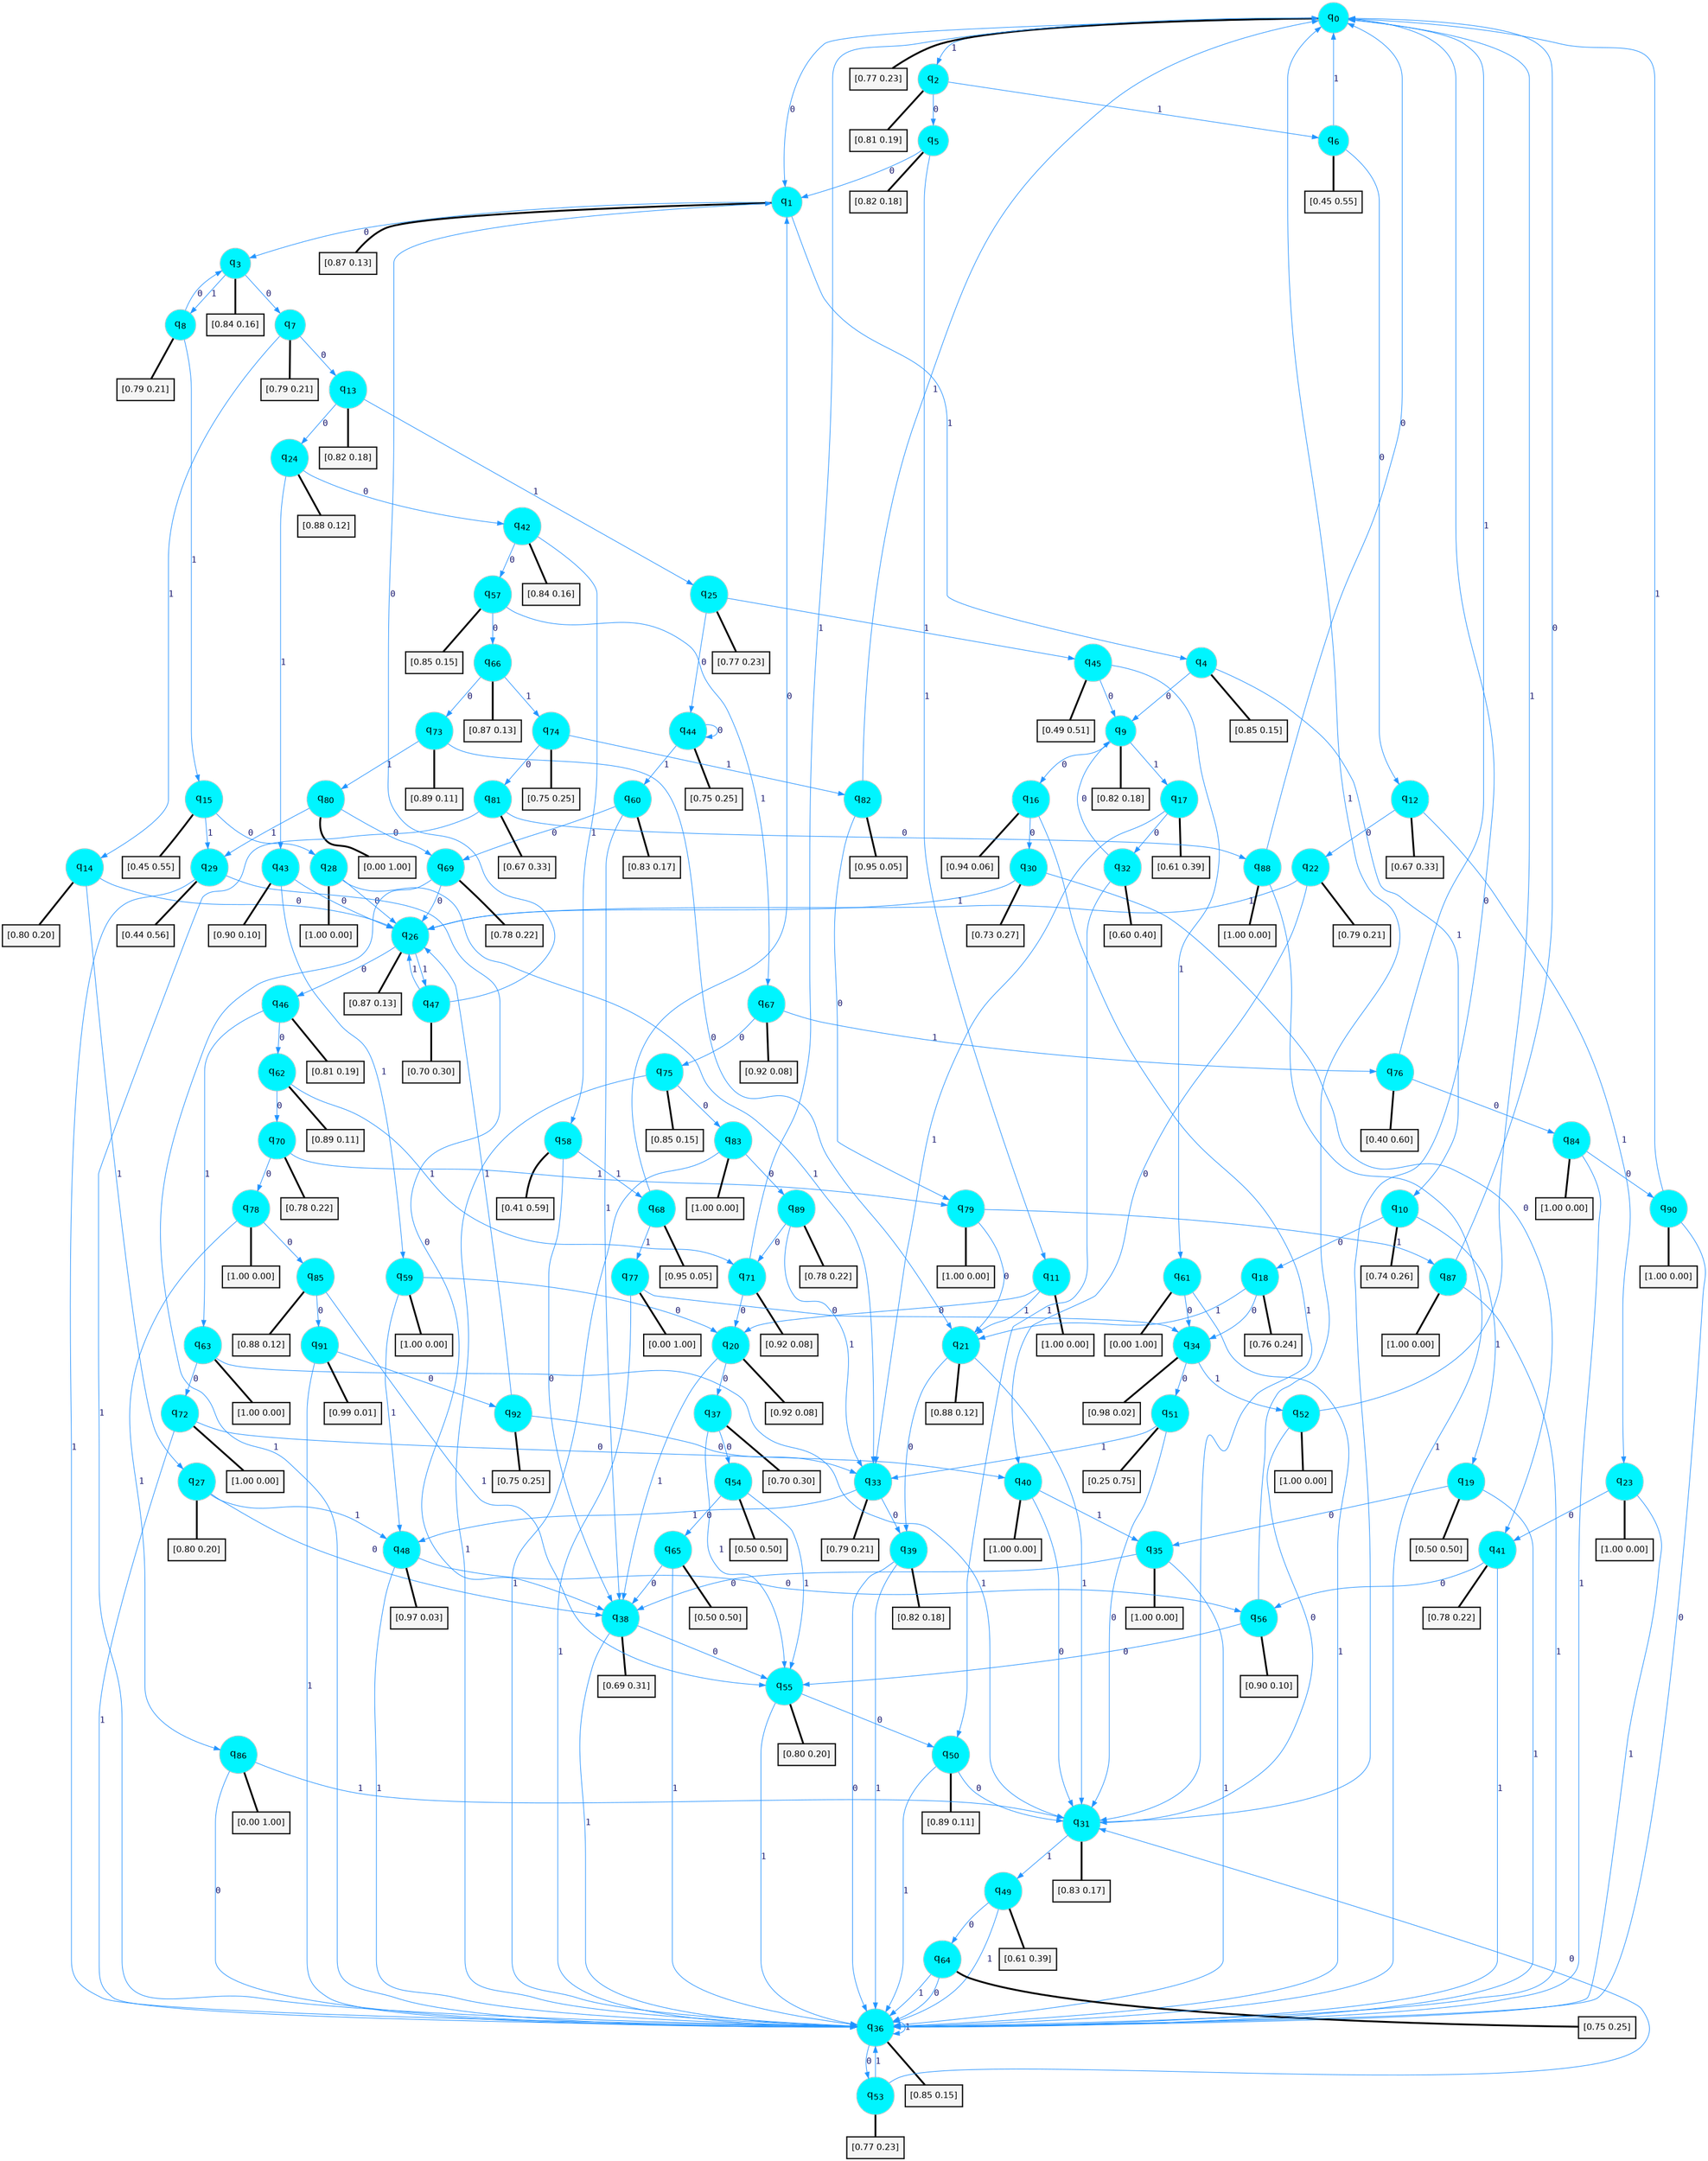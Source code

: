 digraph G {
graph [
bgcolor=transparent, dpi=300, rankdir=TD, size="40,25"];
node [
color=gray, fillcolor=turquoise1, fontcolor=black, fontname=Helvetica, fontsize=16, fontweight=bold, shape=circle, style=filled];
edge [
arrowsize=1, color=dodgerblue1, fontcolor=midnightblue, fontname=courier, fontweight=bold, penwidth=1, style=solid, weight=20];
0[label=<q<SUB>0</SUB>>];
1[label=<q<SUB>1</SUB>>];
2[label=<q<SUB>2</SUB>>];
3[label=<q<SUB>3</SUB>>];
4[label=<q<SUB>4</SUB>>];
5[label=<q<SUB>5</SUB>>];
6[label=<q<SUB>6</SUB>>];
7[label=<q<SUB>7</SUB>>];
8[label=<q<SUB>8</SUB>>];
9[label=<q<SUB>9</SUB>>];
10[label=<q<SUB>10</SUB>>];
11[label=<q<SUB>11</SUB>>];
12[label=<q<SUB>12</SUB>>];
13[label=<q<SUB>13</SUB>>];
14[label=<q<SUB>14</SUB>>];
15[label=<q<SUB>15</SUB>>];
16[label=<q<SUB>16</SUB>>];
17[label=<q<SUB>17</SUB>>];
18[label=<q<SUB>18</SUB>>];
19[label=<q<SUB>19</SUB>>];
20[label=<q<SUB>20</SUB>>];
21[label=<q<SUB>21</SUB>>];
22[label=<q<SUB>22</SUB>>];
23[label=<q<SUB>23</SUB>>];
24[label=<q<SUB>24</SUB>>];
25[label=<q<SUB>25</SUB>>];
26[label=<q<SUB>26</SUB>>];
27[label=<q<SUB>27</SUB>>];
28[label=<q<SUB>28</SUB>>];
29[label=<q<SUB>29</SUB>>];
30[label=<q<SUB>30</SUB>>];
31[label=<q<SUB>31</SUB>>];
32[label=<q<SUB>32</SUB>>];
33[label=<q<SUB>33</SUB>>];
34[label=<q<SUB>34</SUB>>];
35[label=<q<SUB>35</SUB>>];
36[label=<q<SUB>36</SUB>>];
37[label=<q<SUB>37</SUB>>];
38[label=<q<SUB>38</SUB>>];
39[label=<q<SUB>39</SUB>>];
40[label=<q<SUB>40</SUB>>];
41[label=<q<SUB>41</SUB>>];
42[label=<q<SUB>42</SUB>>];
43[label=<q<SUB>43</SUB>>];
44[label=<q<SUB>44</SUB>>];
45[label=<q<SUB>45</SUB>>];
46[label=<q<SUB>46</SUB>>];
47[label=<q<SUB>47</SUB>>];
48[label=<q<SUB>48</SUB>>];
49[label=<q<SUB>49</SUB>>];
50[label=<q<SUB>50</SUB>>];
51[label=<q<SUB>51</SUB>>];
52[label=<q<SUB>52</SUB>>];
53[label=<q<SUB>53</SUB>>];
54[label=<q<SUB>54</SUB>>];
55[label=<q<SUB>55</SUB>>];
56[label=<q<SUB>56</SUB>>];
57[label=<q<SUB>57</SUB>>];
58[label=<q<SUB>58</SUB>>];
59[label=<q<SUB>59</SUB>>];
60[label=<q<SUB>60</SUB>>];
61[label=<q<SUB>61</SUB>>];
62[label=<q<SUB>62</SUB>>];
63[label=<q<SUB>63</SUB>>];
64[label=<q<SUB>64</SUB>>];
65[label=<q<SUB>65</SUB>>];
66[label=<q<SUB>66</SUB>>];
67[label=<q<SUB>67</SUB>>];
68[label=<q<SUB>68</SUB>>];
69[label=<q<SUB>69</SUB>>];
70[label=<q<SUB>70</SUB>>];
71[label=<q<SUB>71</SUB>>];
72[label=<q<SUB>72</SUB>>];
73[label=<q<SUB>73</SUB>>];
74[label=<q<SUB>74</SUB>>];
75[label=<q<SUB>75</SUB>>];
76[label=<q<SUB>76</SUB>>];
77[label=<q<SUB>77</SUB>>];
78[label=<q<SUB>78</SUB>>];
79[label=<q<SUB>79</SUB>>];
80[label=<q<SUB>80</SUB>>];
81[label=<q<SUB>81</SUB>>];
82[label=<q<SUB>82</SUB>>];
83[label=<q<SUB>83</SUB>>];
84[label=<q<SUB>84</SUB>>];
85[label=<q<SUB>85</SUB>>];
86[label=<q<SUB>86</SUB>>];
87[label=<q<SUB>87</SUB>>];
88[label=<q<SUB>88</SUB>>];
89[label=<q<SUB>89</SUB>>];
90[label=<q<SUB>90</SUB>>];
91[label=<q<SUB>91</SUB>>];
92[label=<q<SUB>92</SUB>>];
93[label="[0.77 0.23]", shape=box,fontcolor=black, fontname=Helvetica, fontsize=14, penwidth=2, fillcolor=whitesmoke,color=black];
94[label="[0.87 0.13]", shape=box,fontcolor=black, fontname=Helvetica, fontsize=14, penwidth=2, fillcolor=whitesmoke,color=black];
95[label="[0.81 0.19]", shape=box,fontcolor=black, fontname=Helvetica, fontsize=14, penwidth=2, fillcolor=whitesmoke,color=black];
96[label="[0.84 0.16]", shape=box,fontcolor=black, fontname=Helvetica, fontsize=14, penwidth=2, fillcolor=whitesmoke,color=black];
97[label="[0.85 0.15]", shape=box,fontcolor=black, fontname=Helvetica, fontsize=14, penwidth=2, fillcolor=whitesmoke,color=black];
98[label="[0.82 0.18]", shape=box,fontcolor=black, fontname=Helvetica, fontsize=14, penwidth=2, fillcolor=whitesmoke,color=black];
99[label="[0.45 0.55]", shape=box,fontcolor=black, fontname=Helvetica, fontsize=14, penwidth=2, fillcolor=whitesmoke,color=black];
100[label="[0.79 0.21]", shape=box,fontcolor=black, fontname=Helvetica, fontsize=14, penwidth=2, fillcolor=whitesmoke,color=black];
101[label="[0.79 0.21]", shape=box,fontcolor=black, fontname=Helvetica, fontsize=14, penwidth=2, fillcolor=whitesmoke,color=black];
102[label="[0.82 0.18]", shape=box,fontcolor=black, fontname=Helvetica, fontsize=14, penwidth=2, fillcolor=whitesmoke,color=black];
103[label="[0.74 0.26]", shape=box,fontcolor=black, fontname=Helvetica, fontsize=14, penwidth=2, fillcolor=whitesmoke,color=black];
104[label="[1.00 0.00]", shape=box,fontcolor=black, fontname=Helvetica, fontsize=14, penwidth=2, fillcolor=whitesmoke,color=black];
105[label="[0.67 0.33]", shape=box,fontcolor=black, fontname=Helvetica, fontsize=14, penwidth=2, fillcolor=whitesmoke,color=black];
106[label="[0.82 0.18]", shape=box,fontcolor=black, fontname=Helvetica, fontsize=14, penwidth=2, fillcolor=whitesmoke,color=black];
107[label="[0.80 0.20]", shape=box,fontcolor=black, fontname=Helvetica, fontsize=14, penwidth=2, fillcolor=whitesmoke,color=black];
108[label="[0.45 0.55]", shape=box,fontcolor=black, fontname=Helvetica, fontsize=14, penwidth=2, fillcolor=whitesmoke,color=black];
109[label="[0.94 0.06]", shape=box,fontcolor=black, fontname=Helvetica, fontsize=14, penwidth=2, fillcolor=whitesmoke,color=black];
110[label="[0.61 0.39]", shape=box,fontcolor=black, fontname=Helvetica, fontsize=14, penwidth=2, fillcolor=whitesmoke,color=black];
111[label="[0.76 0.24]", shape=box,fontcolor=black, fontname=Helvetica, fontsize=14, penwidth=2, fillcolor=whitesmoke,color=black];
112[label="[0.50 0.50]", shape=box,fontcolor=black, fontname=Helvetica, fontsize=14, penwidth=2, fillcolor=whitesmoke,color=black];
113[label="[0.92 0.08]", shape=box,fontcolor=black, fontname=Helvetica, fontsize=14, penwidth=2, fillcolor=whitesmoke,color=black];
114[label="[0.88 0.12]", shape=box,fontcolor=black, fontname=Helvetica, fontsize=14, penwidth=2, fillcolor=whitesmoke,color=black];
115[label="[0.79 0.21]", shape=box,fontcolor=black, fontname=Helvetica, fontsize=14, penwidth=2, fillcolor=whitesmoke,color=black];
116[label="[1.00 0.00]", shape=box,fontcolor=black, fontname=Helvetica, fontsize=14, penwidth=2, fillcolor=whitesmoke,color=black];
117[label="[0.88 0.12]", shape=box,fontcolor=black, fontname=Helvetica, fontsize=14, penwidth=2, fillcolor=whitesmoke,color=black];
118[label="[0.77 0.23]", shape=box,fontcolor=black, fontname=Helvetica, fontsize=14, penwidth=2, fillcolor=whitesmoke,color=black];
119[label="[0.87 0.13]", shape=box,fontcolor=black, fontname=Helvetica, fontsize=14, penwidth=2, fillcolor=whitesmoke,color=black];
120[label="[0.80 0.20]", shape=box,fontcolor=black, fontname=Helvetica, fontsize=14, penwidth=2, fillcolor=whitesmoke,color=black];
121[label="[1.00 0.00]", shape=box,fontcolor=black, fontname=Helvetica, fontsize=14, penwidth=2, fillcolor=whitesmoke,color=black];
122[label="[0.44 0.56]", shape=box,fontcolor=black, fontname=Helvetica, fontsize=14, penwidth=2, fillcolor=whitesmoke,color=black];
123[label="[0.73 0.27]", shape=box,fontcolor=black, fontname=Helvetica, fontsize=14, penwidth=2, fillcolor=whitesmoke,color=black];
124[label="[0.83 0.17]", shape=box,fontcolor=black, fontname=Helvetica, fontsize=14, penwidth=2, fillcolor=whitesmoke,color=black];
125[label="[0.60 0.40]", shape=box,fontcolor=black, fontname=Helvetica, fontsize=14, penwidth=2, fillcolor=whitesmoke,color=black];
126[label="[0.79 0.21]", shape=box,fontcolor=black, fontname=Helvetica, fontsize=14, penwidth=2, fillcolor=whitesmoke,color=black];
127[label="[0.98 0.02]", shape=box,fontcolor=black, fontname=Helvetica, fontsize=14, penwidth=2, fillcolor=whitesmoke,color=black];
128[label="[1.00 0.00]", shape=box,fontcolor=black, fontname=Helvetica, fontsize=14, penwidth=2, fillcolor=whitesmoke,color=black];
129[label="[0.85 0.15]", shape=box,fontcolor=black, fontname=Helvetica, fontsize=14, penwidth=2, fillcolor=whitesmoke,color=black];
130[label="[0.70 0.30]", shape=box,fontcolor=black, fontname=Helvetica, fontsize=14, penwidth=2, fillcolor=whitesmoke,color=black];
131[label="[0.69 0.31]", shape=box,fontcolor=black, fontname=Helvetica, fontsize=14, penwidth=2, fillcolor=whitesmoke,color=black];
132[label="[0.82 0.18]", shape=box,fontcolor=black, fontname=Helvetica, fontsize=14, penwidth=2, fillcolor=whitesmoke,color=black];
133[label="[1.00 0.00]", shape=box,fontcolor=black, fontname=Helvetica, fontsize=14, penwidth=2, fillcolor=whitesmoke,color=black];
134[label="[0.78 0.22]", shape=box,fontcolor=black, fontname=Helvetica, fontsize=14, penwidth=2, fillcolor=whitesmoke,color=black];
135[label="[0.84 0.16]", shape=box,fontcolor=black, fontname=Helvetica, fontsize=14, penwidth=2, fillcolor=whitesmoke,color=black];
136[label="[0.90 0.10]", shape=box,fontcolor=black, fontname=Helvetica, fontsize=14, penwidth=2, fillcolor=whitesmoke,color=black];
137[label="[0.75 0.25]", shape=box,fontcolor=black, fontname=Helvetica, fontsize=14, penwidth=2, fillcolor=whitesmoke,color=black];
138[label="[0.49 0.51]", shape=box,fontcolor=black, fontname=Helvetica, fontsize=14, penwidth=2, fillcolor=whitesmoke,color=black];
139[label="[0.81 0.19]", shape=box,fontcolor=black, fontname=Helvetica, fontsize=14, penwidth=2, fillcolor=whitesmoke,color=black];
140[label="[0.70 0.30]", shape=box,fontcolor=black, fontname=Helvetica, fontsize=14, penwidth=2, fillcolor=whitesmoke,color=black];
141[label="[0.97 0.03]", shape=box,fontcolor=black, fontname=Helvetica, fontsize=14, penwidth=2, fillcolor=whitesmoke,color=black];
142[label="[0.61 0.39]", shape=box,fontcolor=black, fontname=Helvetica, fontsize=14, penwidth=2, fillcolor=whitesmoke,color=black];
143[label="[0.89 0.11]", shape=box,fontcolor=black, fontname=Helvetica, fontsize=14, penwidth=2, fillcolor=whitesmoke,color=black];
144[label="[0.25 0.75]", shape=box,fontcolor=black, fontname=Helvetica, fontsize=14, penwidth=2, fillcolor=whitesmoke,color=black];
145[label="[1.00 0.00]", shape=box,fontcolor=black, fontname=Helvetica, fontsize=14, penwidth=2, fillcolor=whitesmoke,color=black];
146[label="[0.77 0.23]", shape=box,fontcolor=black, fontname=Helvetica, fontsize=14, penwidth=2, fillcolor=whitesmoke,color=black];
147[label="[0.50 0.50]", shape=box,fontcolor=black, fontname=Helvetica, fontsize=14, penwidth=2, fillcolor=whitesmoke,color=black];
148[label="[0.80 0.20]", shape=box,fontcolor=black, fontname=Helvetica, fontsize=14, penwidth=2, fillcolor=whitesmoke,color=black];
149[label="[0.90 0.10]", shape=box,fontcolor=black, fontname=Helvetica, fontsize=14, penwidth=2, fillcolor=whitesmoke,color=black];
150[label="[0.85 0.15]", shape=box,fontcolor=black, fontname=Helvetica, fontsize=14, penwidth=2, fillcolor=whitesmoke,color=black];
151[label="[0.41 0.59]", shape=box,fontcolor=black, fontname=Helvetica, fontsize=14, penwidth=2, fillcolor=whitesmoke,color=black];
152[label="[1.00 0.00]", shape=box,fontcolor=black, fontname=Helvetica, fontsize=14, penwidth=2, fillcolor=whitesmoke,color=black];
153[label="[0.83 0.17]", shape=box,fontcolor=black, fontname=Helvetica, fontsize=14, penwidth=2, fillcolor=whitesmoke,color=black];
154[label="[0.00 1.00]", shape=box,fontcolor=black, fontname=Helvetica, fontsize=14, penwidth=2, fillcolor=whitesmoke,color=black];
155[label="[0.89 0.11]", shape=box,fontcolor=black, fontname=Helvetica, fontsize=14, penwidth=2, fillcolor=whitesmoke,color=black];
156[label="[1.00 0.00]", shape=box,fontcolor=black, fontname=Helvetica, fontsize=14, penwidth=2, fillcolor=whitesmoke,color=black];
157[label="[0.75 0.25]", shape=box,fontcolor=black, fontname=Helvetica, fontsize=14, penwidth=2, fillcolor=whitesmoke,color=black];
158[label="[0.50 0.50]", shape=box,fontcolor=black, fontname=Helvetica, fontsize=14, penwidth=2, fillcolor=whitesmoke,color=black];
159[label="[0.87 0.13]", shape=box,fontcolor=black, fontname=Helvetica, fontsize=14, penwidth=2, fillcolor=whitesmoke,color=black];
160[label="[0.92 0.08]", shape=box,fontcolor=black, fontname=Helvetica, fontsize=14, penwidth=2, fillcolor=whitesmoke,color=black];
161[label="[0.95 0.05]", shape=box,fontcolor=black, fontname=Helvetica, fontsize=14, penwidth=2, fillcolor=whitesmoke,color=black];
162[label="[0.78 0.22]", shape=box,fontcolor=black, fontname=Helvetica, fontsize=14, penwidth=2, fillcolor=whitesmoke,color=black];
163[label="[0.78 0.22]", shape=box,fontcolor=black, fontname=Helvetica, fontsize=14, penwidth=2, fillcolor=whitesmoke,color=black];
164[label="[0.92 0.08]", shape=box,fontcolor=black, fontname=Helvetica, fontsize=14, penwidth=2, fillcolor=whitesmoke,color=black];
165[label="[1.00 0.00]", shape=box,fontcolor=black, fontname=Helvetica, fontsize=14, penwidth=2, fillcolor=whitesmoke,color=black];
166[label="[0.89 0.11]", shape=box,fontcolor=black, fontname=Helvetica, fontsize=14, penwidth=2, fillcolor=whitesmoke,color=black];
167[label="[0.75 0.25]", shape=box,fontcolor=black, fontname=Helvetica, fontsize=14, penwidth=2, fillcolor=whitesmoke,color=black];
168[label="[0.85 0.15]", shape=box,fontcolor=black, fontname=Helvetica, fontsize=14, penwidth=2, fillcolor=whitesmoke,color=black];
169[label="[0.40 0.60]", shape=box,fontcolor=black, fontname=Helvetica, fontsize=14, penwidth=2, fillcolor=whitesmoke,color=black];
170[label="[0.00 1.00]", shape=box,fontcolor=black, fontname=Helvetica, fontsize=14, penwidth=2, fillcolor=whitesmoke,color=black];
171[label="[1.00 0.00]", shape=box,fontcolor=black, fontname=Helvetica, fontsize=14, penwidth=2, fillcolor=whitesmoke,color=black];
172[label="[1.00 0.00]", shape=box,fontcolor=black, fontname=Helvetica, fontsize=14, penwidth=2, fillcolor=whitesmoke,color=black];
173[label="[0.00 1.00]", shape=box,fontcolor=black, fontname=Helvetica, fontsize=14, penwidth=2, fillcolor=whitesmoke,color=black];
174[label="[0.67 0.33]", shape=box,fontcolor=black, fontname=Helvetica, fontsize=14, penwidth=2, fillcolor=whitesmoke,color=black];
175[label="[0.95 0.05]", shape=box,fontcolor=black, fontname=Helvetica, fontsize=14, penwidth=2, fillcolor=whitesmoke,color=black];
176[label="[1.00 0.00]", shape=box,fontcolor=black, fontname=Helvetica, fontsize=14, penwidth=2, fillcolor=whitesmoke,color=black];
177[label="[1.00 0.00]", shape=box,fontcolor=black, fontname=Helvetica, fontsize=14, penwidth=2, fillcolor=whitesmoke,color=black];
178[label="[0.88 0.12]", shape=box,fontcolor=black, fontname=Helvetica, fontsize=14, penwidth=2, fillcolor=whitesmoke,color=black];
179[label="[0.00 1.00]", shape=box,fontcolor=black, fontname=Helvetica, fontsize=14, penwidth=2, fillcolor=whitesmoke,color=black];
180[label="[1.00 0.00]", shape=box,fontcolor=black, fontname=Helvetica, fontsize=14, penwidth=2, fillcolor=whitesmoke,color=black];
181[label="[1.00 0.00]", shape=box,fontcolor=black, fontname=Helvetica, fontsize=14, penwidth=2, fillcolor=whitesmoke,color=black];
182[label="[0.78 0.22]", shape=box,fontcolor=black, fontname=Helvetica, fontsize=14, penwidth=2, fillcolor=whitesmoke,color=black];
183[label="[1.00 0.00]", shape=box,fontcolor=black, fontname=Helvetica, fontsize=14, penwidth=2, fillcolor=whitesmoke,color=black];
184[label="[0.99 0.01]", shape=box,fontcolor=black, fontname=Helvetica, fontsize=14, penwidth=2, fillcolor=whitesmoke,color=black];
185[label="[0.75 0.25]", shape=box,fontcolor=black, fontname=Helvetica, fontsize=14, penwidth=2, fillcolor=whitesmoke,color=black];
0->1 [label=0];
0->2 [label=1];
0->93 [arrowhead=none, penwidth=3,color=black];
1->3 [label=0];
1->4 [label=1];
1->94 [arrowhead=none, penwidth=3,color=black];
2->5 [label=0];
2->6 [label=1];
2->95 [arrowhead=none, penwidth=3,color=black];
3->7 [label=0];
3->8 [label=1];
3->96 [arrowhead=none, penwidth=3,color=black];
4->9 [label=0];
4->10 [label=1];
4->97 [arrowhead=none, penwidth=3,color=black];
5->1 [label=0];
5->11 [label=1];
5->98 [arrowhead=none, penwidth=3,color=black];
6->12 [label=0];
6->0 [label=1];
6->99 [arrowhead=none, penwidth=3,color=black];
7->13 [label=0];
7->14 [label=1];
7->100 [arrowhead=none, penwidth=3,color=black];
8->3 [label=0];
8->15 [label=1];
8->101 [arrowhead=none, penwidth=3,color=black];
9->16 [label=0];
9->17 [label=1];
9->102 [arrowhead=none, penwidth=3,color=black];
10->18 [label=0];
10->19 [label=1];
10->103 [arrowhead=none, penwidth=3,color=black];
11->20 [label=0];
11->21 [label=1];
11->104 [arrowhead=none, penwidth=3,color=black];
12->22 [label=0];
12->23 [label=1];
12->105 [arrowhead=none, penwidth=3,color=black];
13->24 [label=0];
13->25 [label=1];
13->106 [arrowhead=none, penwidth=3,color=black];
14->26 [label=0];
14->27 [label=1];
14->107 [arrowhead=none, penwidth=3,color=black];
15->28 [label=0];
15->29 [label=1];
15->108 [arrowhead=none, penwidth=3,color=black];
16->30 [label=0];
16->31 [label=1];
16->109 [arrowhead=none, penwidth=3,color=black];
17->32 [label=0];
17->33 [label=1];
17->110 [arrowhead=none, penwidth=3,color=black];
18->34 [label=0];
18->21 [label=1];
18->111 [arrowhead=none, penwidth=3,color=black];
19->35 [label=0];
19->36 [label=1];
19->112 [arrowhead=none, penwidth=3,color=black];
20->37 [label=0];
20->38 [label=1];
20->113 [arrowhead=none, penwidth=3,color=black];
21->39 [label=0];
21->31 [label=1];
21->114 [arrowhead=none, penwidth=3,color=black];
22->40 [label=0];
22->26 [label=1];
22->115 [arrowhead=none, penwidth=3,color=black];
23->41 [label=0];
23->36 [label=1];
23->116 [arrowhead=none, penwidth=3,color=black];
24->42 [label=0];
24->43 [label=1];
24->117 [arrowhead=none, penwidth=3,color=black];
25->44 [label=0];
25->45 [label=1];
25->118 [arrowhead=none, penwidth=3,color=black];
26->46 [label=0];
26->47 [label=1];
26->119 [arrowhead=none, penwidth=3,color=black];
27->38 [label=0];
27->48 [label=1];
27->120 [arrowhead=none, penwidth=3,color=black];
28->26 [label=0];
28->33 [label=1];
28->121 [arrowhead=none, penwidth=3,color=black];
29->38 [label=0];
29->36 [label=1];
29->122 [arrowhead=none, penwidth=3,color=black];
30->41 [label=0];
30->26 [label=1];
30->123 [arrowhead=none, penwidth=3,color=black];
31->0 [label=0];
31->49 [label=1];
31->124 [arrowhead=none, penwidth=3,color=black];
32->9 [label=0];
32->50 [label=1];
32->125 [arrowhead=none, penwidth=3,color=black];
33->39 [label=0];
33->48 [label=1];
33->126 [arrowhead=none, penwidth=3,color=black];
34->51 [label=0];
34->52 [label=1];
34->127 [arrowhead=none, penwidth=3,color=black];
35->38 [label=0];
35->36 [label=1];
35->128 [arrowhead=none, penwidth=3,color=black];
36->53 [label=0];
36->36 [label=1];
36->129 [arrowhead=none, penwidth=3,color=black];
37->54 [label=0];
37->55 [label=1];
37->130 [arrowhead=none, penwidth=3,color=black];
38->55 [label=0];
38->36 [label=1];
38->131 [arrowhead=none, penwidth=3,color=black];
39->36 [label=0];
39->36 [label=1];
39->132 [arrowhead=none, penwidth=3,color=black];
40->31 [label=0];
40->35 [label=1];
40->133 [arrowhead=none, penwidth=3,color=black];
41->56 [label=0];
41->36 [label=1];
41->134 [arrowhead=none, penwidth=3,color=black];
42->57 [label=0];
42->58 [label=1];
42->135 [arrowhead=none, penwidth=3,color=black];
43->26 [label=0];
43->59 [label=1];
43->136 [arrowhead=none, penwidth=3,color=black];
44->44 [label=0];
44->60 [label=1];
44->137 [arrowhead=none, penwidth=3,color=black];
45->9 [label=0];
45->61 [label=1];
45->138 [arrowhead=none, penwidth=3,color=black];
46->62 [label=0];
46->63 [label=1];
46->139 [arrowhead=none, penwidth=3,color=black];
47->1 [label=0];
47->26 [label=1];
47->140 [arrowhead=none, penwidth=3,color=black];
48->56 [label=0];
48->36 [label=1];
48->141 [arrowhead=none, penwidth=3,color=black];
49->64 [label=0];
49->36 [label=1];
49->142 [arrowhead=none, penwidth=3,color=black];
50->31 [label=0];
50->36 [label=1];
50->143 [arrowhead=none, penwidth=3,color=black];
51->31 [label=0];
51->33 [label=1];
51->144 [arrowhead=none, penwidth=3,color=black];
52->31 [label=0];
52->0 [label=1];
52->145 [arrowhead=none, penwidth=3,color=black];
53->31 [label=0];
53->36 [label=1];
53->146 [arrowhead=none, penwidth=3,color=black];
54->65 [label=0];
54->55 [label=1];
54->147 [arrowhead=none, penwidth=3,color=black];
55->50 [label=0];
55->36 [label=1];
55->148 [arrowhead=none, penwidth=3,color=black];
56->55 [label=0];
56->0 [label=1];
56->149 [arrowhead=none, penwidth=3,color=black];
57->66 [label=0];
57->67 [label=1];
57->150 [arrowhead=none, penwidth=3,color=black];
58->38 [label=0];
58->68 [label=1];
58->151 [arrowhead=none, penwidth=3,color=black];
59->20 [label=0];
59->48 [label=1];
59->152 [arrowhead=none, penwidth=3,color=black];
60->69 [label=0];
60->38 [label=1];
60->153 [arrowhead=none, penwidth=3,color=black];
61->34 [label=0];
61->36 [label=1];
61->154 [arrowhead=none, penwidth=3,color=black];
62->70 [label=0];
62->71 [label=1];
62->155 [arrowhead=none, penwidth=3,color=black];
63->72 [label=0];
63->31 [label=1];
63->156 [arrowhead=none, penwidth=3,color=black];
64->36 [label=0];
64->36 [label=1];
64->157 [arrowhead=none, penwidth=3,color=black];
65->38 [label=0];
65->36 [label=1];
65->158 [arrowhead=none, penwidth=3,color=black];
66->73 [label=0];
66->74 [label=1];
66->159 [arrowhead=none, penwidth=3,color=black];
67->75 [label=0];
67->76 [label=1];
67->160 [arrowhead=none, penwidth=3,color=black];
68->1 [label=0];
68->77 [label=1];
68->161 [arrowhead=none, penwidth=3,color=black];
69->26 [label=0];
69->36 [label=1];
69->162 [arrowhead=none, penwidth=3,color=black];
70->78 [label=0];
70->79 [label=1];
70->163 [arrowhead=none, penwidth=3,color=black];
71->20 [label=0];
71->0 [label=1];
71->164 [arrowhead=none, penwidth=3,color=black];
72->40 [label=0];
72->36 [label=1];
72->165 [arrowhead=none, penwidth=3,color=black];
73->21 [label=0];
73->80 [label=1];
73->166 [arrowhead=none, penwidth=3,color=black];
74->81 [label=0];
74->82 [label=1];
74->167 [arrowhead=none, penwidth=3,color=black];
75->83 [label=0];
75->36 [label=1];
75->168 [arrowhead=none, penwidth=3,color=black];
76->84 [label=0];
76->0 [label=1];
76->169 [arrowhead=none, penwidth=3,color=black];
77->34 [label=0];
77->36 [label=1];
77->170 [arrowhead=none, penwidth=3,color=black];
78->85 [label=0];
78->86 [label=1];
78->171 [arrowhead=none, penwidth=3,color=black];
79->21 [label=0];
79->87 [label=1];
79->172 [arrowhead=none, penwidth=3,color=black];
80->69 [label=0];
80->29 [label=1];
80->173 [arrowhead=none, penwidth=3,color=black];
81->88 [label=0];
81->36 [label=1];
81->174 [arrowhead=none, penwidth=3,color=black];
82->79 [label=0];
82->0 [label=1];
82->175 [arrowhead=none, penwidth=3,color=black];
83->89 [label=0];
83->36 [label=1];
83->176 [arrowhead=none, penwidth=3,color=black];
84->90 [label=0];
84->36 [label=1];
84->177 [arrowhead=none, penwidth=3,color=black];
85->91 [label=0];
85->55 [label=1];
85->178 [arrowhead=none, penwidth=3,color=black];
86->36 [label=0];
86->31 [label=1];
86->179 [arrowhead=none, penwidth=3,color=black];
87->0 [label=0];
87->36 [label=1];
87->180 [arrowhead=none, penwidth=3,color=black];
88->0 [label=0];
88->36 [label=1];
88->181 [arrowhead=none, penwidth=3,color=black];
89->71 [label=0];
89->33 [label=1];
89->182 [arrowhead=none, penwidth=3,color=black];
90->36 [label=0];
90->0 [label=1];
90->183 [arrowhead=none, penwidth=3,color=black];
91->92 [label=0];
91->36 [label=1];
91->184 [arrowhead=none, penwidth=3,color=black];
92->33 [label=0];
92->26 [label=1];
92->185 [arrowhead=none, penwidth=3,color=black];
}
